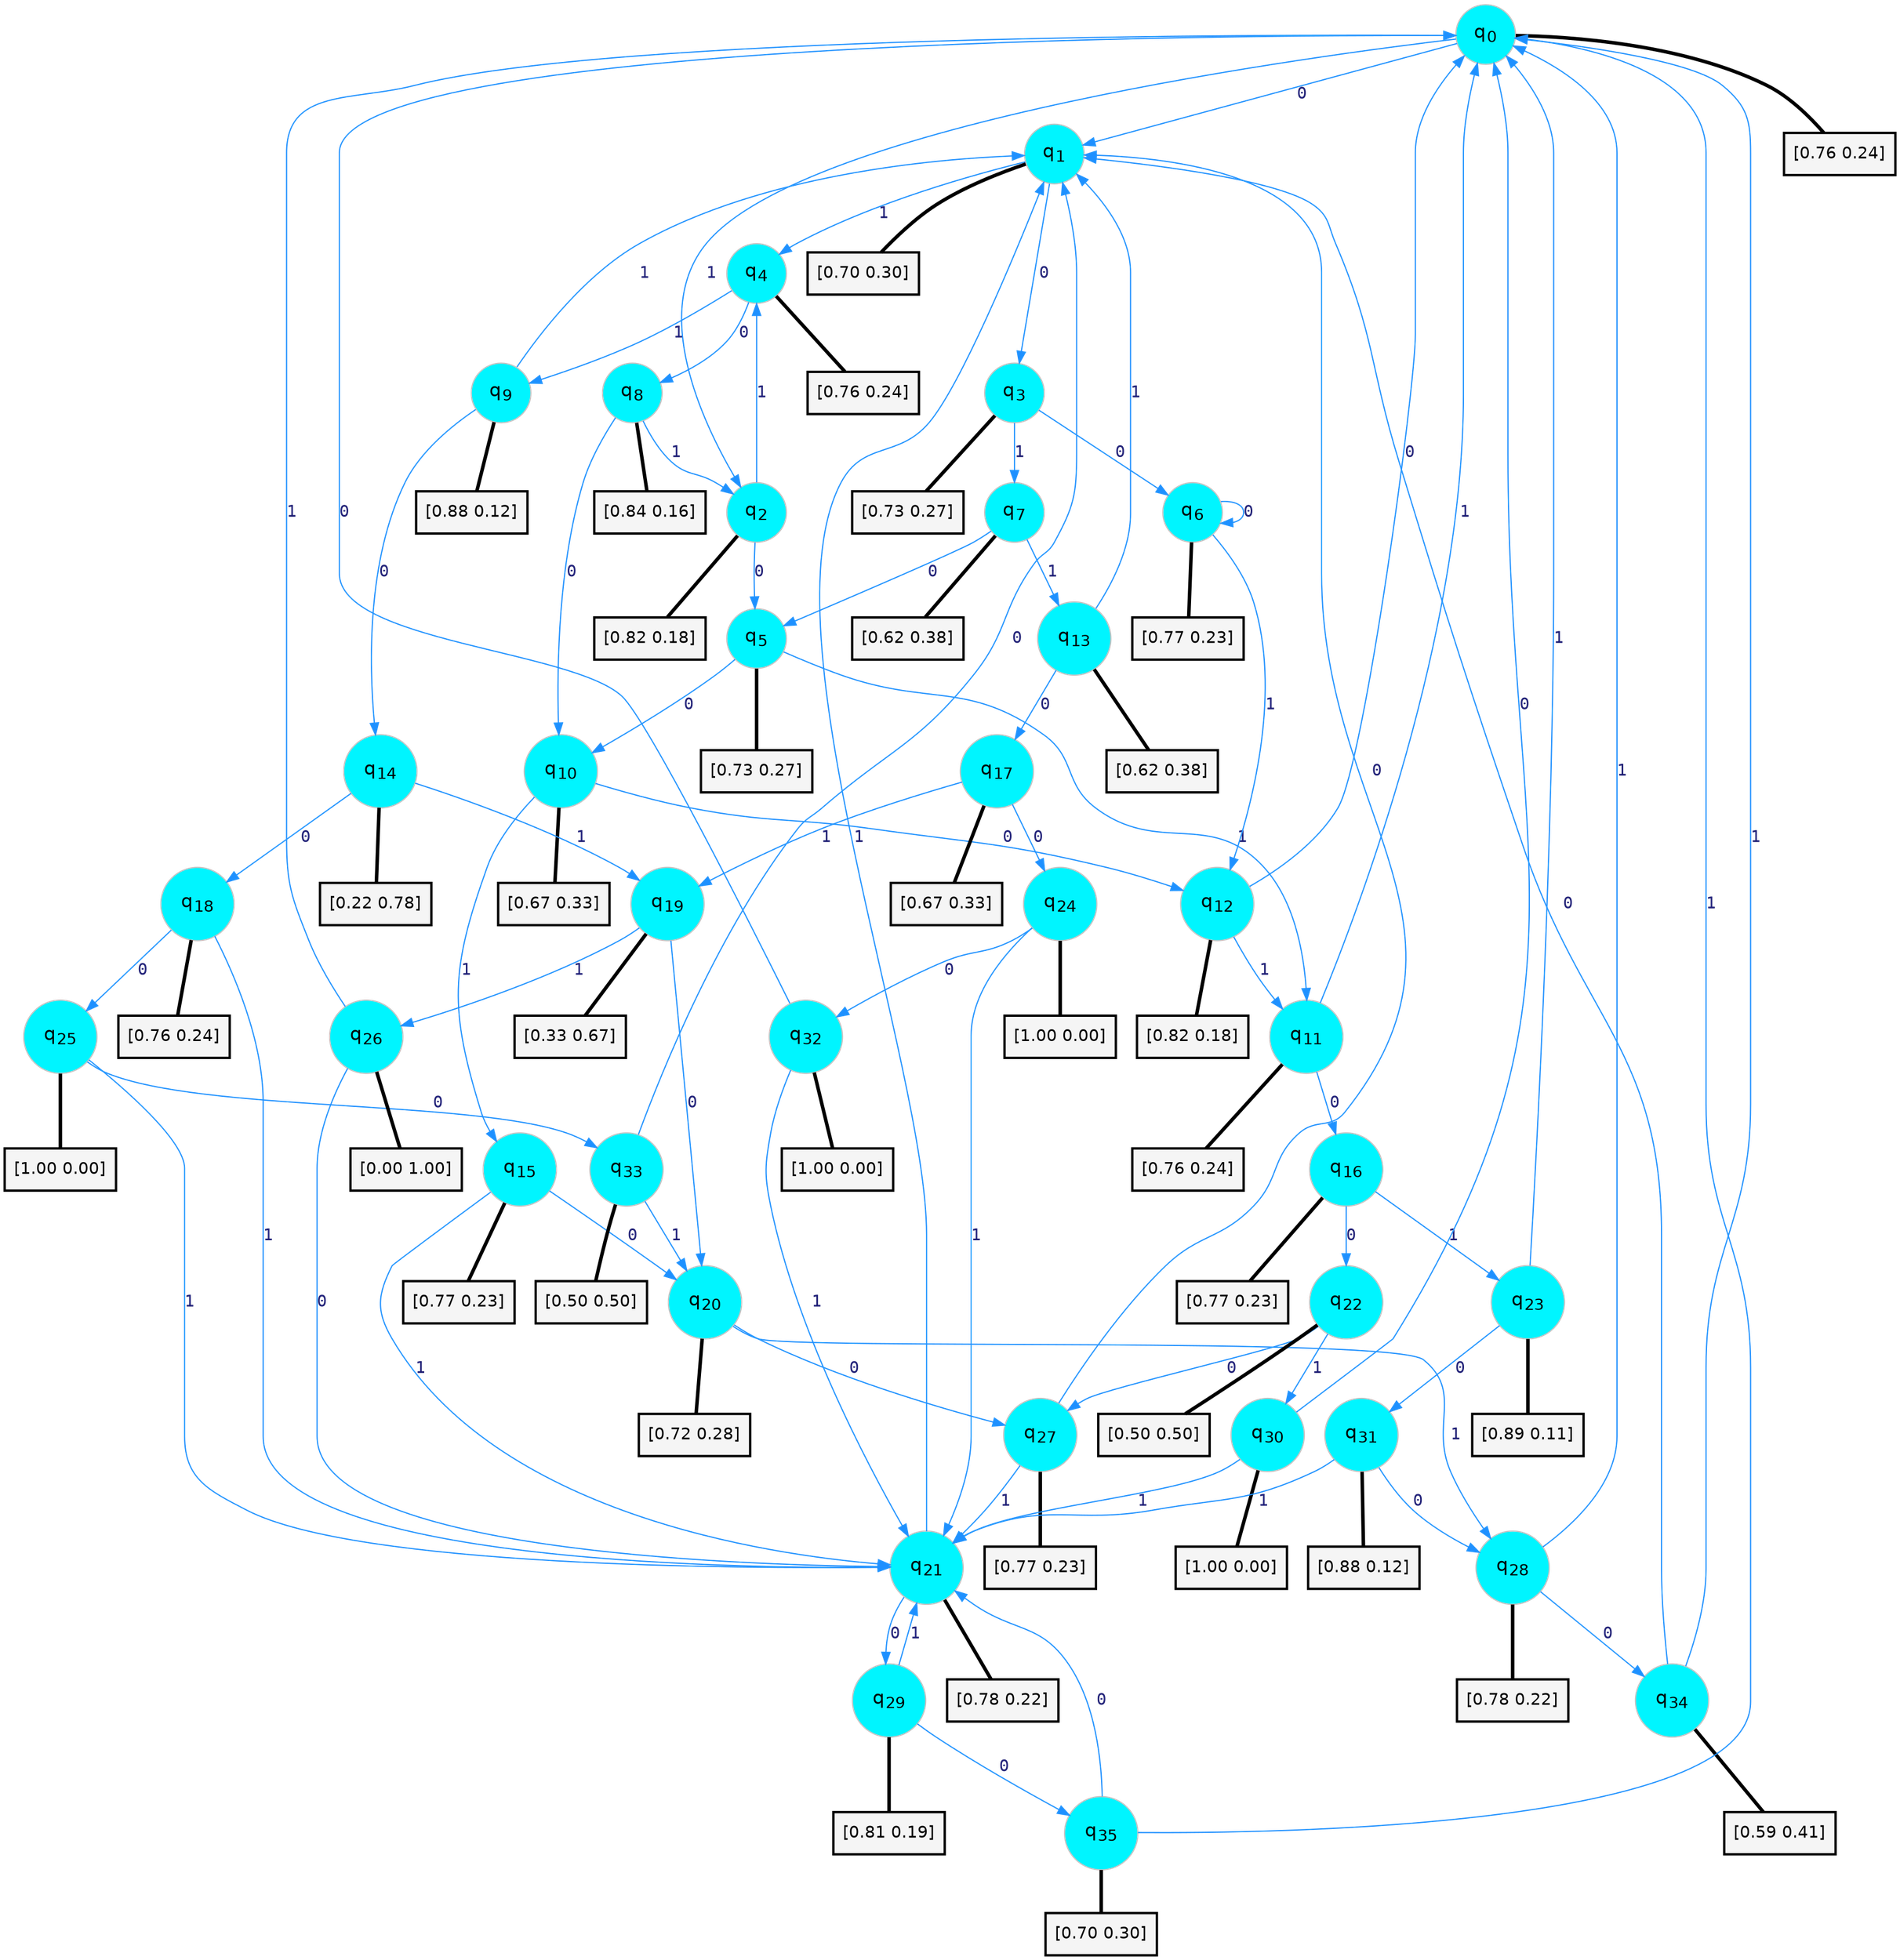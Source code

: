 digraph G {
graph [
bgcolor=transparent, dpi=300, rankdir=TD, size="40,25"];
node [
color=gray, fillcolor=turquoise1, fontcolor=black, fontname=Helvetica, fontsize=16, fontweight=bold, shape=circle, style=filled];
edge [
arrowsize=1, color=dodgerblue1, fontcolor=midnightblue, fontname=courier, fontweight=bold, penwidth=1, style=solid, weight=20];
0[label=<q<SUB>0</SUB>>];
1[label=<q<SUB>1</SUB>>];
2[label=<q<SUB>2</SUB>>];
3[label=<q<SUB>3</SUB>>];
4[label=<q<SUB>4</SUB>>];
5[label=<q<SUB>5</SUB>>];
6[label=<q<SUB>6</SUB>>];
7[label=<q<SUB>7</SUB>>];
8[label=<q<SUB>8</SUB>>];
9[label=<q<SUB>9</SUB>>];
10[label=<q<SUB>10</SUB>>];
11[label=<q<SUB>11</SUB>>];
12[label=<q<SUB>12</SUB>>];
13[label=<q<SUB>13</SUB>>];
14[label=<q<SUB>14</SUB>>];
15[label=<q<SUB>15</SUB>>];
16[label=<q<SUB>16</SUB>>];
17[label=<q<SUB>17</SUB>>];
18[label=<q<SUB>18</SUB>>];
19[label=<q<SUB>19</SUB>>];
20[label=<q<SUB>20</SUB>>];
21[label=<q<SUB>21</SUB>>];
22[label=<q<SUB>22</SUB>>];
23[label=<q<SUB>23</SUB>>];
24[label=<q<SUB>24</SUB>>];
25[label=<q<SUB>25</SUB>>];
26[label=<q<SUB>26</SUB>>];
27[label=<q<SUB>27</SUB>>];
28[label=<q<SUB>28</SUB>>];
29[label=<q<SUB>29</SUB>>];
30[label=<q<SUB>30</SUB>>];
31[label=<q<SUB>31</SUB>>];
32[label=<q<SUB>32</SUB>>];
33[label=<q<SUB>33</SUB>>];
34[label=<q<SUB>34</SUB>>];
35[label=<q<SUB>35</SUB>>];
36[label="[0.76 0.24]", shape=box,fontcolor=black, fontname=Helvetica, fontsize=14, penwidth=2, fillcolor=whitesmoke,color=black];
37[label="[0.70 0.30]", shape=box,fontcolor=black, fontname=Helvetica, fontsize=14, penwidth=2, fillcolor=whitesmoke,color=black];
38[label="[0.82 0.18]", shape=box,fontcolor=black, fontname=Helvetica, fontsize=14, penwidth=2, fillcolor=whitesmoke,color=black];
39[label="[0.73 0.27]", shape=box,fontcolor=black, fontname=Helvetica, fontsize=14, penwidth=2, fillcolor=whitesmoke,color=black];
40[label="[0.76 0.24]", shape=box,fontcolor=black, fontname=Helvetica, fontsize=14, penwidth=2, fillcolor=whitesmoke,color=black];
41[label="[0.73 0.27]", shape=box,fontcolor=black, fontname=Helvetica, fontsize=14, penwidth=2, fillcolor=whitesmoke,color=black];
42[label="[0.77 0.23]", shape=box,fontcolor=black, fontname=Helvetica, fontsize=14, penwidth=2, fillcolor=whitesmoke,color=black];
43[label="[0.62 0.38]", shape=box,fontcolor=black, fontname=Helvetica, fontsize=14, penwidth=2, fillcolor=whitesmoke,color=black];
44[label="[0.84 0.16]", shape=box,fontcolor=black, fontname=Helvetica, fontsize=14, penwidth=2, fillcolor=whitesmoke,color=black];
45[label="[0.88 0.12]", shape=box,fontcolor=black, fontname=Helvetica, fontsize=14, penwidth=2, fillcolor=whitesmoke,color=black];
46[label="[0.67 0.33]", shape=box,fontcolor=black, fontname=Helvetica, fontsize=14, penwidth=2, fillcolor=whitesmoke,color=black];
47[label="[0.76 0.24]", shape=box,fontcolor=black, fontname=Helvetica, fontsize=14, penwidth=2, fillcolor=whitesmoke,color=black];
48[label="[0.82 0.18]", shape=box,fontcolor=black, fontname=Helvetica, fontsize=14, penwidth=2, fillcolor=whitesmoke,color=black];
49[label="[0.62 0.38]", shape=box,fontcolor=black, fontname=Helvetica, fontsize=14, penwidth=2, fillcolor=whitesmoke,color=black];
50[label="[0.22 0.78]", shape=box,fontcolor=black, fontname=Helvetica, fontsize=14, penwidth=2, fillcolor=whitesmoke,color=black];
51[label="[0.77 0.23]", shape=box,fontcolor=black, fontname=Helvetica, fontsize=14, penwidth=2, fillcolor=whitesmoke,color=black];
52[label="[0.77 0.23]", shape=box,fontcolor=black, fontname=Helvetica, fontsize=14, penwidth=2, fillcolor=whitesmoke,color=black];
53[label="[0.67 0.33]", shape=box,fontcolor=black, fontname=Helvetica, fontsize=14, penwidth=2, fillcolor=whitesmoke,color=black];
54[label="[0.76 0.24]", shape=box,fontcolor=black, fontname=Helvetica, fontsize=14, penwidth=2, fillcolor=whitesmoke,color=black];
55[label="[0.33 0.67]", shape=box,fontcolor=black, fontname=Helvetica, fontsize=14, penwidth=2, fillcolor=whitesmoke,color=black];
56[label="[0.72 0.28]", shape=box,fontcolor=black, fontname=Helvetica, fontsize=14, penwidth=2, fillcolor=whitesmoke,color=black];
57[label="[0.78 0.22]", shape=box,fontcolor=black, fontname=Helvetica, fontsize=14, penwidth=2, fillcolor=whitesmoke,color=black];
58[label="[0.50 0.50]", shape=box,fontcolor=black, fontname=Helvetica, fontsize=14, penwidth=2, fillcolor=whitesmoke,color=black];
59[label="[0.89 0.11]", shape=box,fontcolor=black, fontname=Helvetica, fontsize=14, penwidth=2, fillcolor=whitesmoke,color=black];
60[label="[1.00 0.00]", shape=box,fontcolor=black, fontname=Helvetica, fontsize=14, penwidth=2, fillcolor=whitesmoke,color=black];
61[label="[1.00 0.00]", shape=box,fontcolor=black, fontname=Helvetica, fontsize=14, penwidth=2, fillcolor=whitesmoke,color=black];
62[label="[0.00 1.00]", shape=box,fontcolor=black, fontname=Helvetica, fontsize=14, penwidth=2, fillcolor=whitesmoke,color=black];
63[label="[0.77 0.23]", shape=box,fontcolor=black, fontname=Helvetica, fontsize=14, penwidth=2, fillcolor=whitesmoke,color=black];
64[label="[0.78 0.22]", shape=box,fontcolor=black, fontname=Helvetica, fontsize=14, penwidth=2, fillcolor=whitesmoke,color=black];
65[label="[0.81 0.19]", shape=box,fontcolor=black, fontname=Helvetica, fontsize=14, penwidth=2, fillcolor=whitesmoke,color=black];
66[label="[1.00 0.00]", shape=box,fontcolor=black, fontname=Helvetica, fontsize=14, penwidth=2, fillcolor=whitesmoke,color=black];
67[label="[0.88 0.12]", shape=box,fontcolor=black, fontname=Helvetica, fontsize=14, penwidth=2, fillcolor=whitesmoke,color=black];
68[label="[1.00 0.00]", shape=box,fontcolor=black, fontname=Helvetica, fontsize=14, penwidth=2, fillcolor=whitesmoke,color=black];
69[label="[0.50 0.50]", shape=box,fontcolor=black, fontname=Helvetica, fontsize=14, penwidth=2, fillcolor=whitesmoke,color=black];
70[label="[0.59 0.41]", shape=box,fontcolor=black, fontname=Helvetica, fontsize=14, penwidth=2, fillcolor=whitesmoke,color=black];
71[label="[0.70 0.30]", shape=box,fontcolor=black, fontname=Helvetica, fontsize=14, penwidth=2, fillcolor=whitesmoke,color=black];
0->1 [label=0];
0->2 [label=1];
0->36 [arrowhead=none, penwidth=3,color=black];
1->3 [label=0];
1->4 [label=1];
1->37 [arrowhead=none, penwidth=3,color=black];
2->5 [label=0];
2->4 [label=1];
2->38 [arrowhead=none, penwidth=3,color=black];
3->6 [label=0];
3->7 [label=1];
3->39 [arrowhead=none, penwidth=3,color=black];
4->8 [label=0];
4->9 [label=1];
4->40 [arrowhead=none, penwidth=3,color=black];
5->10 [label=0];
5->11 [label=1];
5->41 [arrowhead=none, penwidth=3,color=black];
6->6 [label=0];
6->12 [label=1];
6->42 [arrowhead=none, penwidth=3,color=black];
7->5 [label=0];
7->13 [label=1];
7->43 [arrowhead=none, penwidth=3,color=black];
8->10 [label=0];
8->2 [label=1];
8->44 [arrowhead=none, penwidth=3,color=black];
9->14 [label=0];
9->1 [label=1];
9->45 [arrowhead=none, penwidth=3,color=black];
10->12 [label=0];
10->15 [label=1];
10->46 [arrowhead=none, penwidth=3,color=black];
11->16 [label=0];
11->0 [label=1];
11->47 [arrowhead=none, penwidth=3,color=black];
12->0 [label=0];
12->11 [label=1];
12->48 [arrowhead=none, penwidth=3,color=black];
13->17 [label=0];
13->1 [label=1];
13->49 [arrowhead=none, penwidth=3,color=black];
14->18 [label=0];
14->19 [label=1];
14->50 [arrowhead=none, penwidth=3,color=black];
15->20 [label=0];
15->21 [label=1];
15->51 [arrowhead=none, penwidth=3,color=black];
16->22 [label=0];
16->23 [label=1];
16->52 [arrowhead=none, penwidth=3,color=black];
17->24 [label=0];
17->19 [label=1];
17->53 [arrowhead=none, penwidth=3,color=black];
18->25 [label=0];
18->21 [label=1];
18->54 [arrowhead=none, penwidth=3,color=black];
19->20 [label=0];
19->26 [label=1];
19->55 [arrowhead=none, penwidth=3,color=black];
20->27 [label=0];
20->28 [label=1];
20->56 [arrowhead=none, penwidth=3,color=black];
21->29 [label=0];
21->1 [label=1];
21->57 [arrowhead=none, penwidth=3,color=black];
22->27 [label=0];
22->30 [label=1];
22->58 [arrowhead=none, penwidth=3,color=black];
23->31 [label=0];
23->0 [label=1];
23->59 [arrowhead=none, penwidth=3,color=black];
24->32 [label=0];
24->21 [label=1];
24->60 [arrowhead=none, penwidth=3,color=black];
25->33 [label=0];
25->21 [label=1];
25->61 [arrowhead=none, penwidth=3,color=black];
26->21 [label=0];
26->0 [label=1];
26->62 [arrowhead=none, penwidth=3,color=black];
27->1 [label=0];
27->21 [label=1];
27->63 [arrowhead=none, penwidth=3,color=black];
28->34 [label=0];
28->0 [label=1];
28->64 [arrowhead=none, penwidth=3,color=black];
29->35 [label=0];
29->21 [label=1];
29->65 [arrowhead=none, penwidth=3,color=black];
30->0 [label=0];
30->21 [label=1];
30->66 [arrowhead=none, penwidth=3,color=black];
31->28 [label=0];
31->21 [label=1];
31->67 [arrowhead=none, penwidth=3,color=black];
32->0 [label=0];
32->21 [label=1];
32->68 [arrowhead=none, penwidth=3,color=black];
33->1 [label=0];
33->20 [label=1];
33->69 [arrowhead=none, penwidth=3,color=black];
34->1 [label=0];
34->0 [label=1];
34->70 [arrowhead=none, penwidth=3,color=black];
35->21 [label=0];
35->0 [label=1];
35->71 [arrowhead=none, penwidth=3,color=black];
}
